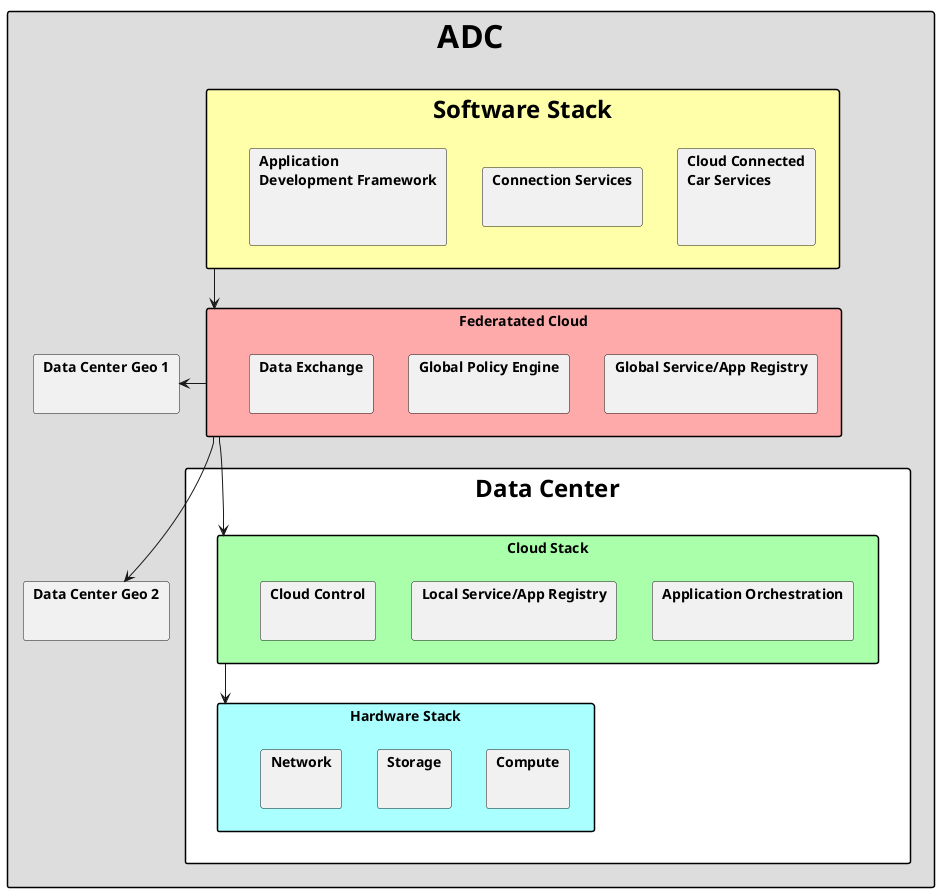 @startuml


skinparam packageStyle rect

top to bottom direction

package <size:32>ADC</size>  #dddddd {

  package "<size:24>Software Stack</size>" as SS #ffffaa {
    package "Cloud Connected\nCar Services" { }
    package "Connection Services" { }
    package "Application\nDevelopment Framework" { }
  }
  package "<size:24>Data Center</size>" as DC #ffffff {
      package "Cloud Stack" as CS #aaffaa {
        package "Application Orchestration" { }
        package "Local Service/App Registry" as LSAR { }
        package "Cloud Control" { }
      }
      package "Hardware Stack" as HS #aaffff {
        package "Compute" { }
        package "Storage" { }
        package "Network" { }
      }
  }
  package "Federatated Cloud" as FC #ffaaaa {
      package "Global Service/App Registry" as GSAR { }
      package "Global Policy Engine" as GPE { }
      package "Data Exchange" as DE { }
  }
  package "Data Center Geo 1" as DCG1 { }
  package "Data Center Geo 2" as DCG2 { }
  FC --> CS
  FC -> DCG1
  FC --> DCG2
  SS --> FC
}

CS --> HS

@enduml

